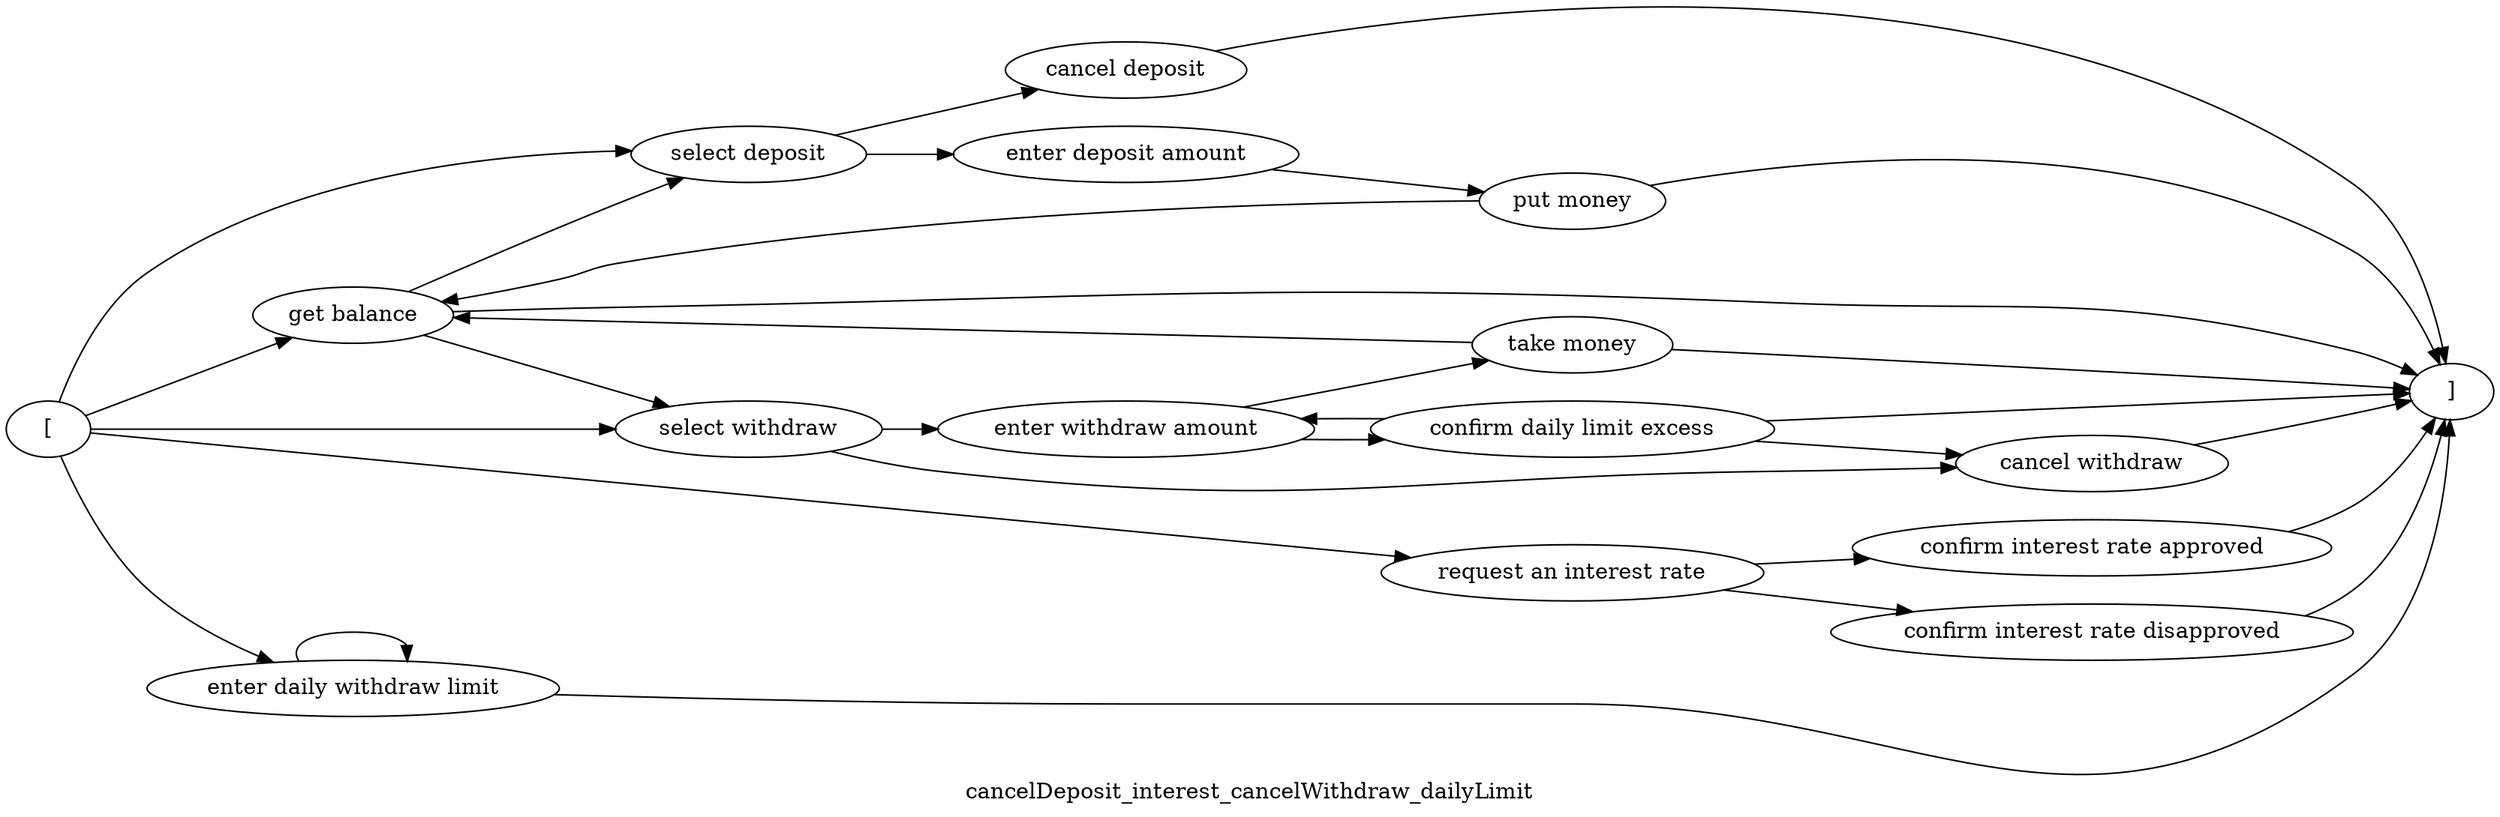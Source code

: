 digraph G {
rankdir = LR
label = "cancelDeposit_interest_cancelWithdraw_dailyLimit";
esg16_vertex2 -> esg16_vertex1;
esg16_vertex0 -> esg16_vertex2;
esg16_vertex2 -> esg16_vertex3;
esg16_vertex0 -> esg16_vertex3;
esg16_vertex3 -> esg16_vertex4;
esg16_vertex4 -> esg16_vertex5;
esg16_vertex5 -> esg16_vertex1;
esg16_vertex5 -> esg16_vertex2;
esg16_vertex2 -> esg16_vertex6;
esg16_vertex0 -> esg16_vertex6;
esg16_vertex6 -> esg16_vertex7;
esg16_vertex7 -> esg16_vertex8;
esg16_vertex8 -> esg16_vertex1;
esg16_vertex8 -> esg16_vertex2;
esg16_vertex3 -> esg16_vertex9;
esg16_vertex9 -> esg16_vertex1;
esg16_vertex0 -> esg16_vertex10;
esg16_vertex11 -> esg16_vertex1;
esg16_vertex10 -> esg16_vertex11;
esg16_vertex10 -> esg16_vertex12;
esg16_vertex12 -> esg16_vertex1;
esg16_vertex6 -> esg16_vertex13;
esg16_vertex13 -> esg16_vertex1;
esg16_vertex7 -> esg16_vertex14;
esg16_vertex14 -> esg16_vertex13;
esg16_vertex14 -> esg16_vertex7;
esg16_vertex0 -> esg16_vertex15;
esg16_vertex15 -> esg16_vertex1;
esg16_vertex15 -> esg16_vertex15;
esg16_vertex14 -> esg16_vertex1;
esg16_vertex2 [label = "get balance"]
esg16_vertex1 [label = "]"]
esg16_vertex0 [label = "["]
esg16_vertex3 [label = "select deposit"]
esg16_vertex4 [label = "enter deposit amount"]
esg16_vertex5 [label = "put money"]
esg16_vertex6 [label = "select withdraw"]
esg16_vertex7 [label = "enter withdraw amount"]
esg16_vertex8 [label = "take money"]
esg16_vertex9 [label = "cancel deposit"]
esg16_vertex10 [label = "request an interest rate"]
esg16_vertex11 [label = "confirm interest rate approved"]
esg16_vertex12 [label = "confirm interest rate disapproved"]
esg16_vertex13 [label = "cancel withdraw"]
esg16_vertex14 [label = "confirm daily limit excess"]
esg16_vertex15 [label = "enter daily withdraw limit"]
}
